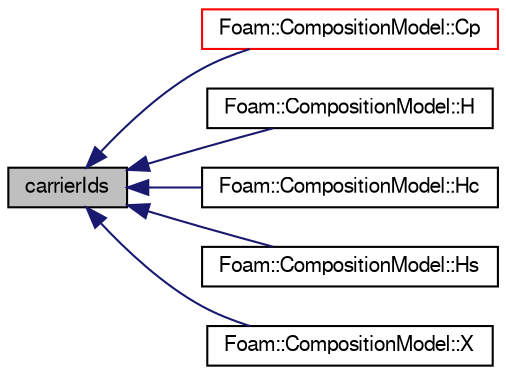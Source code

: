 digraph "carrierIds"
{
  bgcolor="transparent";
  edge [fontname="FreeSans",fontsize="10",labelfontname="FreeSans",labelfontsize="10"];
  node [fontname="FreeSans",fontsize="10",shape=record];
  rankdir="LR";
  Node1 [label="carrierIds",height=0.2,width=0.4,color="black", fillcolor="grey75", style="filled" fontcolor="black"];
  Node1 -> Node2 [dir="back",color="midnightblue",fontsize="10",style="solid",fontname="FreeSans"];
  Node2 [label="Foam::CompositionModel::Cp",height=0.2,width=0.4,color="red",URL="$a00321.html#a3063f4507c05978b5d0b2ac54b5438b1",tooltip="Return specific heat caoacity for the phase phaseI. "];
  Node1 -> Node3 [dir="back",color="midnightblue",fontsize="10",style="solid",fontname="FreeSans"];
  Node3 [label="Foam::CompositionModel::H",height=0.2,width=0.4,color="black",URL="$a00321.html#a338a3d5a8c759d9c5263d7c2fa4053c7",tooltip="Return total enthalpy for the phase phaseI. "];
  Node1 -> Node4 [dir="back",color="midnightblue",fontsize="10",style="solid",fontname="FreeSans"];
  Node4 [label="Foam::CompositionModel::Hc",height=0.2,width=0.4,color="black",URL="$a00321.html#a7939e2549fcd9dfac390608313d89688",tooltip="Return chemical enthalpy for the phase phaseI. "];
  Node1 -> Node5 [dir="back",color="midnightblue",fontsize="10",style="solid",fontname="FreeSans"];
  Node5 [label="Foam::CompositionModel::Hs",height=0.2,width=0.4,color="black",URL="$a00321.html#a236b3c220fd5d0c2e3f2827e8fc9bc58",tooltip="Return sensible enthalpy for the phase phaseI. "];
  Node1 -> Node6 [dir="back",color="midnightblue",fontsize="10",style="solid",fontname="FreeSans"];
  Node6 [label="Foam::CompositionModel::X",height=0.2,width=0.4,color="black",URL="$a00321.html#aac04a13759cd4bc6bef4b662e72212a0",tooltip="Return the list of phase phaseI volume fractions fractions. "];
}
